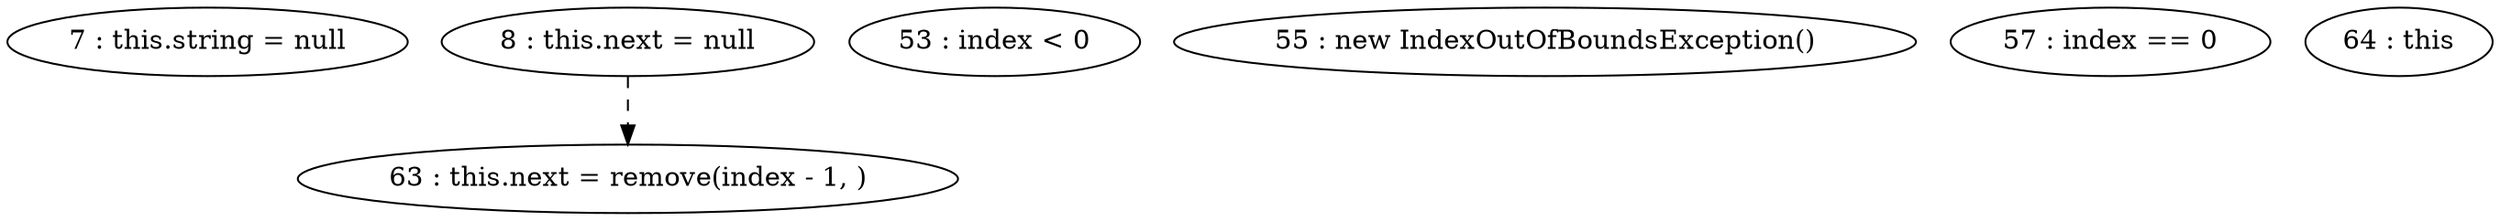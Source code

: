 digraph G {
"7 : this.string = null"
"8 : this.next = null"
"8 : this.next = null" -> "63 : this.next = remove(index - 1, )" [style=dashed]
"53 : index < 0"
"55 : new IndexOutOfBoundsException()"
"57 : index == 0"
"63 : this.next = remove(index - 1, )"
"64 : this"
}